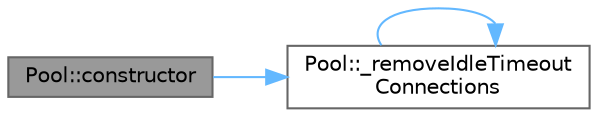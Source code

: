 digraph "Pool::constructor"
{
 // INTERACTIVE_SVG=YES
 // LATEX_PDF_SIZE
  bgcolor="transparent";
  edge [fontname=Helvetica,fontsize=10,labelfontname=Helvetica,labelfontsize=10];
  node [fontname=Helvetica,fontsize=10,shape=box,height=0.2,width=0.4];
  rankdir="LR";
  Node1 [id="Node000001",label="Pool::constructor",height=0.2,width=0.4,color="gray40", fillcolor="grey60", style="filled", fontcolor="black",tooltip=" "];
  Node1 -> Node2 [id="edge3_Node000001_Node000002",color="steelblue1",style="solid",tooltip=" "];
  Node2 [id="Node000002",label="Pool::_removeIdleTimeout\lConnections",height=0.2,width=0.4,color="grey40", fillcolor="white", style="filled",URL="$df/d0e/a00800_adee270b6963da42556c4ef7548c3ff73.html#adee270b6963da42556c4ef7548c3ff73",tooltip=" "];
  Node2 -> Node2 [id="edge4_Node000002_Node000002",color="steelblue1",style="solid",tooltip=" "];
}
